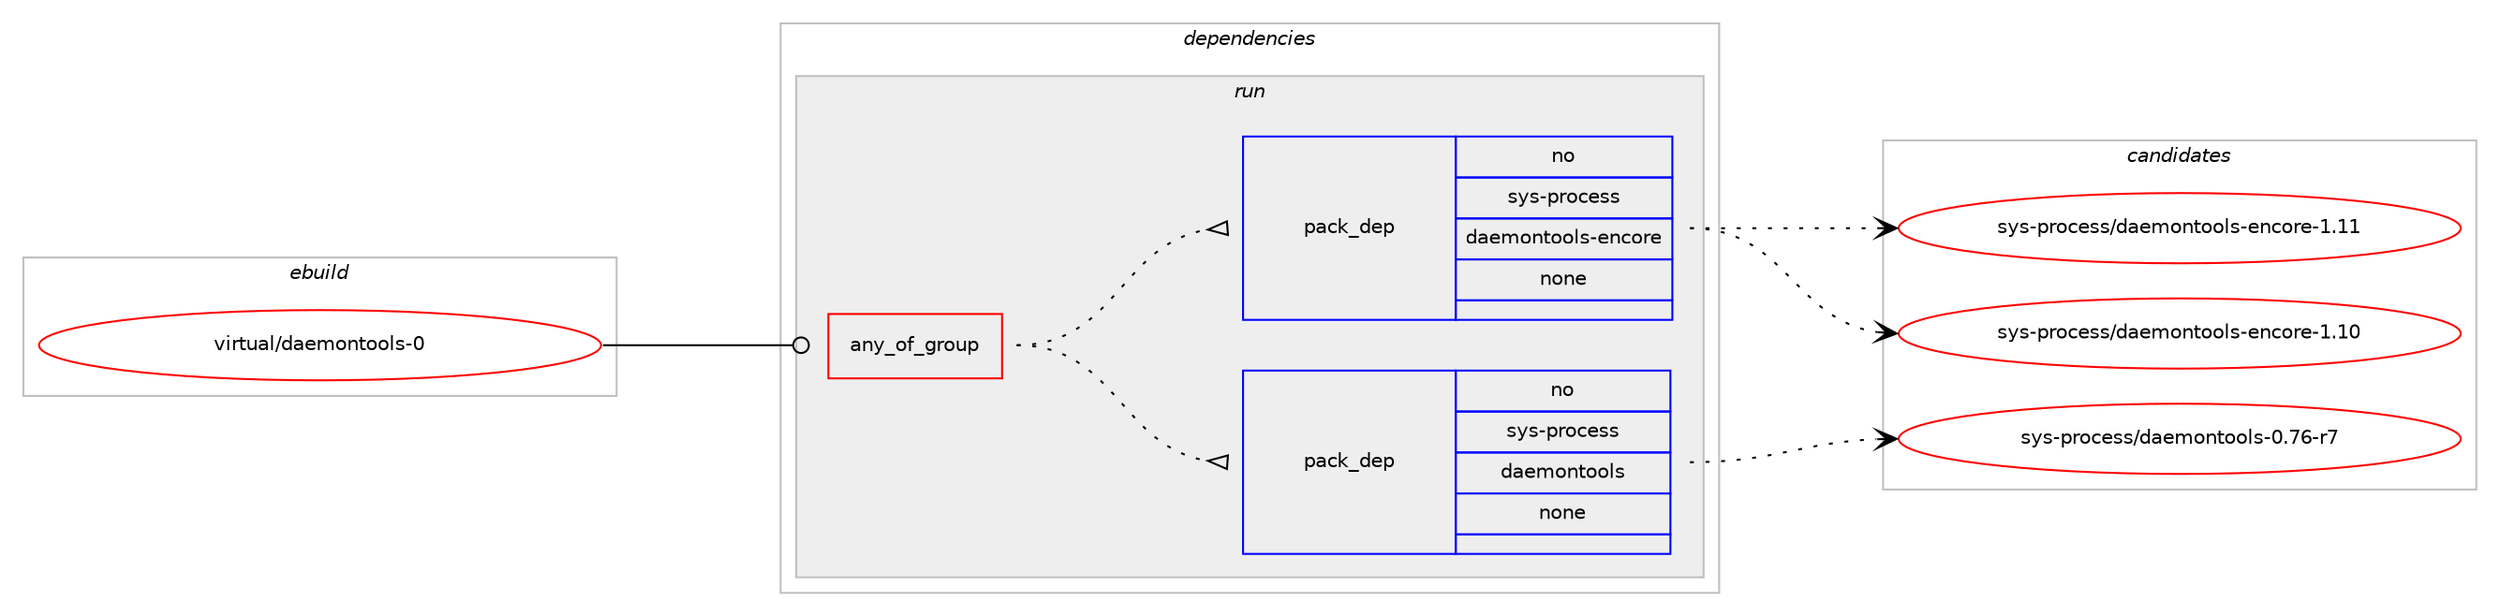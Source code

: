 digraph prolog {

# *************
# Graph options
# *************

newrank=true;
concentrate=true;
compound=true;
graph [rankdir=LR,fontname=Helvetica,fontsize=10,ranksep=1.5];#, ranksep=2.5, nodesep=0.2];
edge  [arrowhead=vee];
node  [fontname=Helvetica,fontsize=10];

# **********
# The ebuild
# **********

subgraph cluster_leftcol {
color=gray;
rank=same;
label=<<i>ebuild</i>>;
id [label="virtual/daemontools-0", color=red, width=4, href="../virtual/daemontools-0.svg"];
}

# ****************
# The dependencies
# ****************

subgraph cluster_midcol {
color=gray;
label=<<i>dependencies</i>>;
subgraph cluster_compile {
fillcolor="#eeeeee";
style=filled;
label=<<i>compile</i>>;
}
subgraph cluster_compileandrun {
fillcolor="#eeeeee";
style=filled;
label=<<i>compile and run</i>>;
}
subgraph cluster_run {
fillcolor="#eeeeee";
style=filled;
label=<<i>run</i>>;
subgraph any27811 {
dependency1740988 [label=<<TABLE BORDER="0" CELLBORDER="1" CELLSPACING="0" CELLPADDING="4"><TR><TD CELLPADDING="10">any_of_group</TD></TR></TABLE>>, shape=none, color=red];subgraph pack1249613 {
dependency1740989 [label=<<TABLE BORDER="0" CELLBORDER="1" CELLSPACING="0" CELLPADDING="4" WIDTH="220"><TR><TD ROWSPAN="6" CELLPADDING="30">pack_dep</TD></TR><TR><TD WIDTH="110">no</TD></TR><TR><TD>sys-process</TD></TR><TR><TD>daemontools</TD></TR><TR><TD>none</TD></TR><TR><TD></TD></TR></TABLE>>, shape=none, color=blue];
}
dependency1740988:e -> dependency1740989:w [weight=20,style="dotted",arrowhead="oinv"];
subgraph pack1249614 {
dependency1740990 [label=<<TABLE BORDER="0" CELLBORDER="1" CELLSPACING="0" CELLPADDING="4" WIDTH="220"><TR><TD ROWSPAN="6" CELLPADDING="30">pack_dep</TD></TR><TR><TD WIDTH="110">no</TD></TR><TR><TD>sys-process</TD></TR><TR><TD>daemontools-encore</TD></TR><TR><TD>none</TD></TR><TR><TD></TD></TR></TABLE>>, shape=none, color=blue];
}
dependency1740988:e -> dependency1740990:w [weight=20,style="dotted",arrowhead="oinv"];
}
id:e -> dependency1740988:w [weight=20,style="solid",arrowhead="odot"];
}
}

# **************
# The candidates
# **************

subgraph cluster_choices {
rank=same;
color=gray;
label=<<i>candidates</i>>;

subgraph choice1249613 {
color=black;
nodesep=1;
choice1151211154511211411199101115115471009710110911111011611111110811545484655544511455 [label="sys-process/daemontools-0.76-r7", color=red, width=4,href="../sys-process/daemontools-0.76-r7.svg"];
dependency1740989:e -> choice1151211154511211411199101115115471009710110911111011611111110811545484655544511455:w [style=dotted,weight="100"];
}
subgraph choice1249614 {
color=black;
nodesep=1;
choice1151211154511211411199101115115471009710110911111011611111110811545101110991111141014549464948 [label="sys-process/daemontools-encore-1.10", color=red, width=4,href="../sys-process/daemontools-encore-1.10.svg"];
choice1151211154511211411199101115115471009710110911111011611111110811545101110991111141014549464949 [label="sys-process/daemontools-encore-1.11", color=red, width=4,href="../sys-process/daemontools-encore-1.11.svg"];
dependency1740990:e -> choice1151211154511211411199101115115471009710110911111011611111110811545101110991111141014549464948:w [style=dotted,weight="100"];
dependency1740990:e -> choice1151211154511211411199101115115471009710110911111011611111110811545101110991111141014549464949:w [style=dotted,weight="100"];
}
}

}
